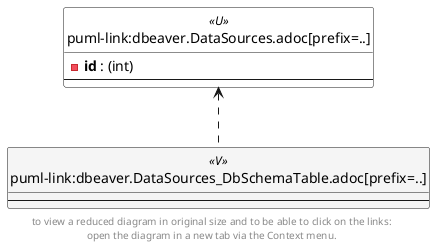 @startuml
'Left to right direction
top to bottom direction
hide circle
'avoide "." issues:
set namespaceSeparator none


skinparam class {
  BackgroundColor White
  BackgroundColor<<FN>> Yellow
  BackgroundColor<<FS>> Yellow
  BackgroundColor<<FT>> LightGray
  BackgroundColor<<IF>> Yellow
  BackgroundColor<<IS>> Yellow
  BackgroundColor<<P>> Aqua
  BackgroundColor<<PC>> Aqua
  BackgroundColor<<SN>> Yellow
  BackgroundColor<<SO>> SlateBlue
  BackgroundColor<<TF>> LightGray
  BackgroundColor<<TR>> Tomato
  BackgroundColor<<U>> White
  BackgroundColor<<V>> WhiteSmoke
  BackgroundColor<<X>> Aqua
}


entity "puml-link:dbeaver.DataSources.adoc[prefix=..]" as dbeaver.DataSources << U >> {
  - **id** : (int)
  --
}

entity "puml-link:dbeaver.DataSources_DbSchemaTable.adoc[prefix=..]" as dbeaver.DataSources_DbSchemaTable << V >> {
  --
}

dbeaver.DataSources <.. dbeaver.DataSources_DbSchemaTable
footer
to view a reduced diagram in original size and to be able to click on the links:
open the diagram in a new tab via the Context menu.
end footer

@enduml

